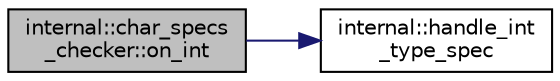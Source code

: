 digraph "internal::char_specs_checker::on_int"
{
  edge [fontname="Helvetica",fontsize="10",labelfontname="Helvetica",labelfontsize="10"];
  node [fontname="Helvetica",fontsize="10",shape=record];
  rankdir="LR";
  Node1 [label="internal::char_specs\l_checker::on_int",height=0.2,width=0.4,color="black", fillcolor="grey75", style="filled" fontcolor="black"];
  Node1 -> Node2 [color="midnightblue",fontsize="10",style="solid",fontname="Helvetica"];
  Node2 [label="internal::handle_int\l_type_spec",height=0.2,width=0.4,color="black", fillcolor="white", style="filled",URL="$namespaceinternal.html#a032408da2f7385baa0b9db2068ca3f28"];
}
